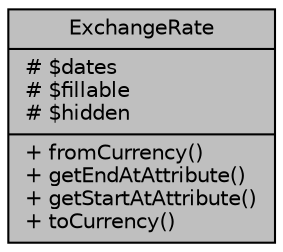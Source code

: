 digraph "ExchangeRate"
{
 // LATEX_PDF_SIZE
  bgcolor="transparent";
  edge [fontname="Helvetica",fontsize="10",labelfontname="Helvetica",labelfontsize="10"];
  node [fontname="Helvetica",fontsize="10",shape=record];
  Node1 [label="{ExchangeRate\n|# $dates\l# $fillable\l# $hidden\l|+ fromCurrency()\l+ getEndAtAttribute()\l+ getStartAtAttribute()\l+ toCurrency()\l}",height=0.2,width=0.4,color="black", fillcolor="grey75", style="filled", fontcolor="black",tooltip="Datos de Estados."];
}
